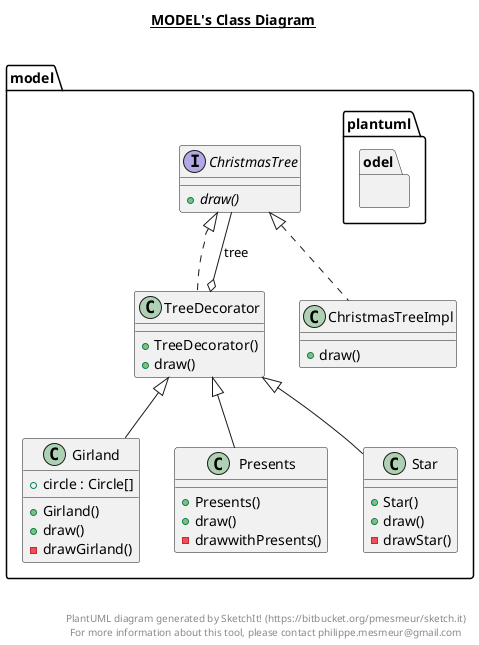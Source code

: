 @startuml

title __MODEL's Class Diagram__\n

  namespace model.plantuml {
    namespace odel {
      interface model.ChristmasTree {
          {abstract} + draw()
      }
    }
  }
  

  namespace model.plantuml {
    namespace odel {
      class model.ChristmasTreeImpl {
          + draw()
      }
    }
  }
  

  namespace model.plantuml {
    namespace odel {
      class model.Girland {
          + circle : Circle[]
          + Girland()
          + draw()
          - drawGirland()
      }
    }
  }
  

  namespace model.plantuml {
    namespace odel {
      class model.Presents {
          + Presents()
          + draw()
          - drawwithPresents()
      }
    }
  }
  

  namespace model.plantuml {
    namespace odel {
      class model.Star {
          + Star()
          + draw()
          - drawStar()
      }
    }
  }
  

  namespace model.plantuml {
    namespace odel {
      class model.TreeDecorator {
          + TreeDecorator()
          + draw()
      }
    }
  }
  

  model.ChristmasTreeImpl .up.|> model.ChristmasTree
  model.Girland -up-|> model.TreeDecorator
  model.Presents -up-|> model.TreeDecorator
  model.Star -up-|> model.TreeDecorator
  model.TreeDecorator .up.|> model.ChristmasTree
  model.TreeDecorator o-- model.ChristmasTree : tree


right footer


PlantUML diagram generated by SketchIt! (https://bitbucket.org/pmesmeur/sketch.it)
For more information about this tool, please contact philippe.mesmeur@gmail.com
endfooter

@enduml
